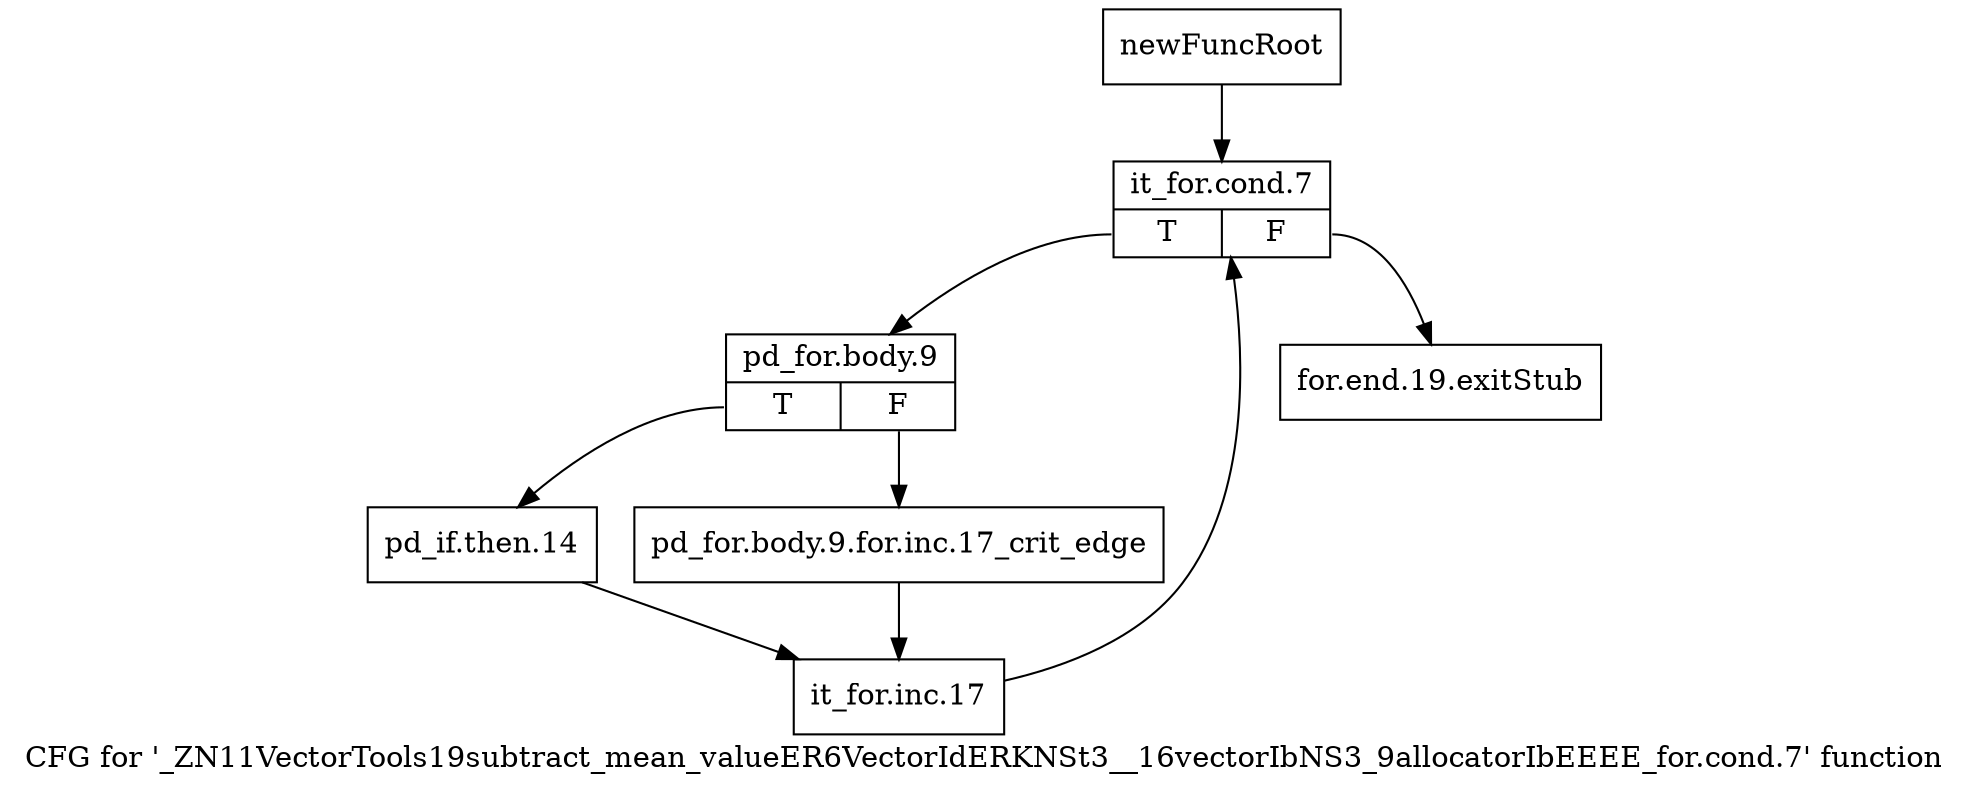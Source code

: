 digraph "CFG for '_ZN11VectorTools19subtract_mean_valueER6VectorIdERKNSt3__16vectorIbNS3_9allocatorIbEEEE_for.cond.7' function" {
	label="CFG for '_ZN11VectorTools19subtract_mean_valueER6VectorIdERKNSt3__16vectorIbNS3_9allocatorIbEEEE_for.cond.7' function";

	Node0x996d4a0 [shape=record,label="{newFuncRoot}"];
	Node0x996d4a0 -> Node0x996d540;
	Node0x996d4f0 [shape=record,label="{for.end.19.exitStub}"];
	Node0x996d540 [shape=record,label="{it_for.cond.7|{<s0>T|<s1>F}}"];
	Node0x996d540:s0 -> Node0x996d590;
	Node0x996d540:s1 -> Node0x996d4f0;
	Node0x996d590 [shape=record,label="{pd_for.body.9|{<s0>T|<s1>F}}"];
	Node0x996d590:s0 -> Node0x996d630;
	Node0x996d590:s1 -> Node0x996d5e0;
	Node0x996d5e0 [shape=record,label="{pd_for.body.9.for.inc.17_crit_edge}"];
	Node0x996d5e0 -> Node0x996d680;
	Node0x996d630 [shape=record,label="{pd_if.then.14}"];
	Node0x996d630 -> Node0x996d680;
	Node0x996d680 [shape=record,label="{it_for.inc.17}"];
	Node0x996d680 -> Node0x996d540;
}
